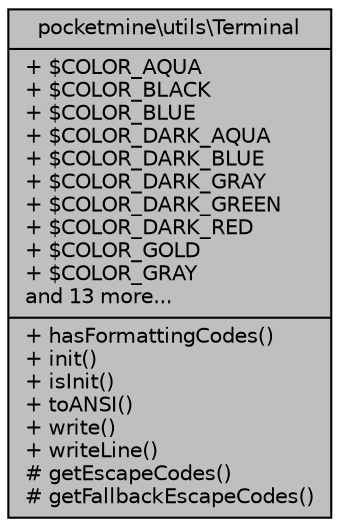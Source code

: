 digraph "pocketmine\utils\Terminal"
{
 // INTERACTIVE_SVG=YES
 // LATEX_PDF_SIZE
  edge [fontname="Helvetica",fontsize="10",labelfontname="Helvetica",labelfontsize="10"];
  node [fontname="Helvetica",fontsize="10",shape=record];
  Node1 [label="{pocketmine\\utils\\Terminal\n|+ $COLOR_AQUA\l+ $COLOR_BLACK\l+ $COLOR_BLUE\l+ $COLOR_DARK_AQUA\l+ $COLOR_DARK_BLUE\l+ $COLOR_DARK_GRAY\l+ $COLOR_DARK_GREEN\l+ $COLOR_DARK_RED\l+ $COLOR_GOLD\l+ $COLOR_GRAY\land 13 more...\l|+ hasFormattingCodes()\l+ init()\l+ isInit()\l+ toANSI()\l+ write()\l+ writeLine()\l# getEscapeCodes()\l# getFallbackEscapeCodes()\l}",height=0.2,width=0.4,color="black", fillcolor="grey75", style="filled", fontcolor="black",tooltip=" "];
}
